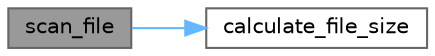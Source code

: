 digraph "scan_file"
{
 // LATEX_PDF_SIZE
  bgcolor="transparent";
  edge [fontname=Helvetica,fontsize=10,labelfontname=Helvetica,labelfontsize=10];
  node [fontname=Helvetica,fontsize=10,shape=box,height=0.2,width=0.4];
  rankdir="LR";
  Node1 [id="Node000001",label="scan_file",height=0.2,width=0.4,color="gray40", fillcolor="grey60", style="filled", fontcolor="black",tooltip="Scans a file for a known virus signature."];
  Node1 -> Node2 [id="edge1_Node000001_Node000002",color="steelblue1",style="solid",tooltip=" "];
  Node2 [id="Node000002",label="calculate_file_size",height=0.2,width=0.4,color="grey40", fillcolor="white", style="filled",URL="$d7/d46/a00002.html#ac151026d2ff41253cf6e6c247eab91b1",tooltip="Calculates the size of a file."];
}
